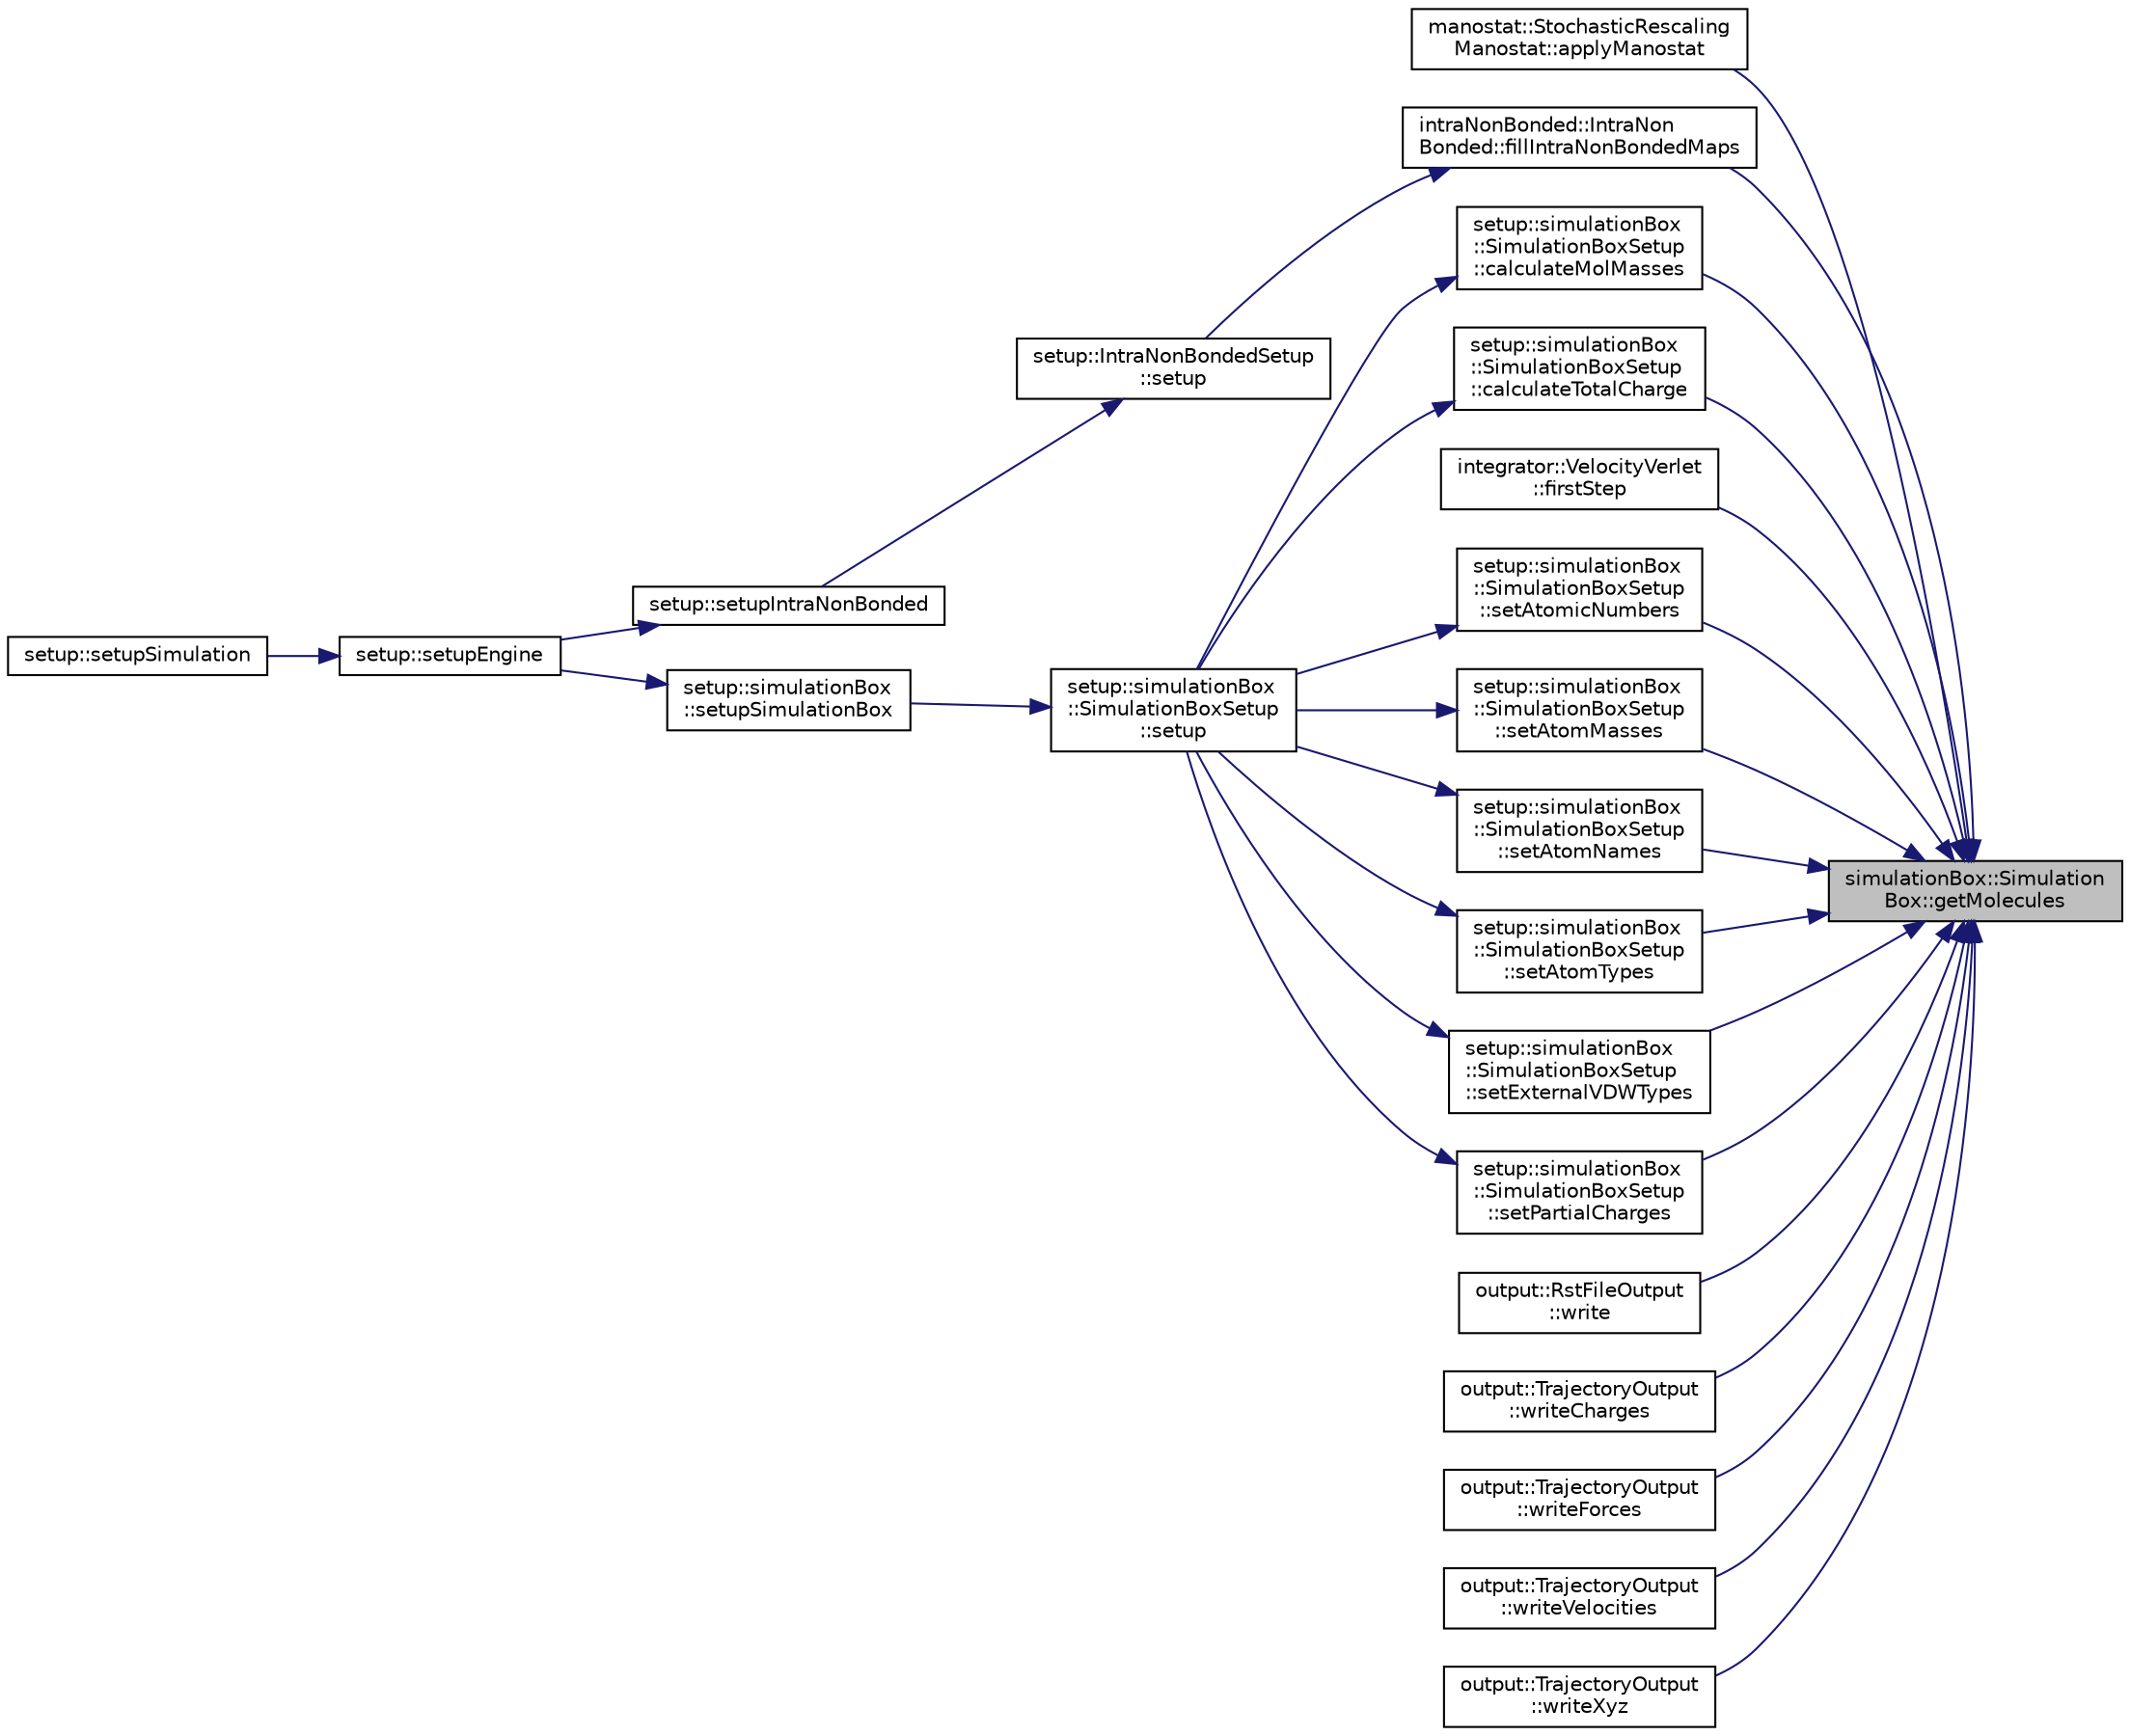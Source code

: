 digraph "simulationBox::SimulationBox::getMolecules"
{
 // LATEX_PDF_SIZE
  edge [fontname="Helvetica",fontsize="10",labelfontname="Helvetica",labelfontsize="10"];
  node [fontname="Helvetica",fontsize="10",shape=record];
  rankdir="RL";
  Node1 [label="simulationBox::Simulation\lBox::getMolecules",height=0.2,width=0.4,color="black", fillcolor="grey75", style="filled", fontcolor="black",tooltip=" "];
  Node1 -> Node2 [dir="back",color="midnightblue",fontsize="10",style="solid",fontname="Helvetica"];
  Node2 [label="manostat::StochasticRescaling\lManostat::applyManostat",height=0.2,width=0.4,color="black", fillcolor="white", style="filled",URL="$classmanostat_1_1StochasticRescalingManostat.html#a3cb62a6015c81459038cfcd2c8991aff",tooltip="apply Stochastic Rescaling manostat for NPT ensemble"];
  Node1 -> Node3 [dir="back",color="midnightblue",fontsize="10",style="solid",fontname="Helvetica"];
  Node3 [label="setup::simulationBox\l::SimulationBoxSetup\l::calculateMolMasses",height=0.2,width=0.4,color="black", fillcolor="white", style="filled",URL="$classsetup_1_1simulationBox_1_1SimulationBoxSetup.html#a9a0d860e0ecca6f297d13f84b84165c7",tooltip="calculates the molecular mass of each molecule in the simulation box"];
  Node3 -> Node4 [dir="back",color="midnightblue",fontsize="10",style="solid",fontname="Helvetica"];
  Node4 [label="setup::simulationBox\l::SimulationBoxSetup\l::setup",height=0.2,width=0.4,color="black", fillcolor="white", style="filled",URL="$classsetup_1_1simulationBox_1_1SimulationBoxSetup.html#a948550ca78296bf6fb5694bdaf95afdf",tooltip="setup simulation box"];
  Node4 -> Node5 [dir="back",color="midnightblue",fontsize="10",style="solid",fontname="Helvetica"];
  Node5 [label="setup::simulationBox\l::setupSimulationBox",height=0.2,width=0.4,color="black", fillcolor="white", style="filled",URL="$namespacesetup_1_1simulationBox.html#a2cb3fb489992e090325f4af5c42917c2",tooltip="wrapper to create SetupSimulationBox object and call setup"];
  Node5 -> Node6 [dir="back",color="midnightblue",fontsize="10",style="solid",fontname="Helvetica"];
  Node6 [label="setup::setupEngine",height=0.2,width=0.4,color="black", fillcolor="white", style="filled",URL="$namespacesetup.html#aa83171046bbca205b3db6e0cd2dbc4e1",tooltip="setup the engine"];
  Node6 -> Node7 [dir="back",color="midnightblue",fontsize="10",style="solid",fontname="Helvetica"];
  Node7 [label="setup::setupSimulation",height=0.2,width=0.4,color="black", fillcolor="white", style="filled",URL="$namespacesetup.html#a1c000cdfa46aed7d8018017635915ae1",tooltip="setup the engine"];
  Node1 -> Node8 [dir="back",color="midnightblue",fontsize="10",style="solid",fontname="Helvetica"];
  Node8 [label="setup::simulationBox\l::SimulationBoxSetup\l::calculateTotalCharge",height=0.2,width=0.4,color="black", fillcolor="white", style="filled",URL="$classsetup_1_1simulationBox_1_1SimulationBoxSetup.html#a7b5032b523068d4505803e1efa310900",tooltip="Calculates the total charge of the simulation box."];
  Node8 -> Node4 [dir="back",color="midnightblue",fontsize="10",style="solid",fontname="Helvetica"];
  Node1 -> Node9 [dir="back",color="midnightblue",fontsize="10",style="solid",fontname="Helvetica"];
  Node9 [label="intraNonBonded::IntraNon\lBonded::fillIntraNonBondedMaps",height=0.2,width=0.4,color="black", fillcolor="white", style="filled",URL="$classintraNonBonded_1_1IntraNonBonded.html#a34edde341cda0fd7a045f467bf2845b2",tooltip="fill the _intraNonBondedMaps vector with IntraNonBondedMap objects"];
  Node9 -> Node10 [dir="back",color="midnightblue",fontsize="10",style="solid",fontname="Helvetica"];
  Node10 [label="setup::IntraNonBondedSetup\l::setup",height=0.2,width=0.4,color="black", fillcolor="white", style="filled",URL="$classsetup_1_1IntraNonBondedSetup.html#ab1f65245613fc2b368611b02ad124f89",tooltip="Setup intra non bonded interactions."];
  Node10 -> Node11 [dir="back",color="midnightblue",fontsize="10",style="solid",fontname="Helvetica"];
  Node11 [label="setup::setupIntraNonBonded",height=0.2,width=0.4,color="black", fillcolor="white", style="filled",URL="$namespacesetup.html#a6ce22fdfb227342358b4e2c8bdd6d948",tooltip="wrapper to construct IntraNonBondedSetup object and setup the intra non bonded interactions"];
  Node11 -> Node6 [dir="back",color="midnightblue",fontsize="10",style="solid",fontname="Helvetica"];
  Node1 -> Node12 [dir="back",color="midnightblue",fontsize="10",style="solid",fontname="Helvetica"];
  Node12 [label="integrator::VelocityVerlet\l::firstStep",height=0.2,width=0.4,color="black", fillcolor="white", style="filled",URL="$classintegrator_1_1VelocityVerlet.html#a3e53eae7dc875fa36b884bcff3b0af99",tooltip="applies first half step of velocity verlet algorithm"];
  Node1 -> Node13 [dir="back",color="midnightblue",fontsize="10",style="solid",fontname="Helvetica"];
  Node13 [label="setup::simulationBox\l::SimulationBoxSetup\l::setAtomicNumbers",height=0.2,width=0.4,color="black", fillcolor="white", style="filled",URL="$classsetup_1_1simulationBox_1_1SimulationBoxSetup.html#a0c7c4074b2d4d6d655f0349d838800ea",tooltip="Sets the atomic number of each atom in the simulation box."];
  Node13 -> Node4 [dir="back",color="midnightblue",fontsize="10",style="solid",fontname="Helvetica"];
  Node1 -> Node14 [dir="back",color="midnightblue",fontsize="10",style="solid",fontname="Helvetica"];
  Node14 [label="setup::simulationBox\l::SimulationBoxSetup\l::setAtomMasses",height=0.2,width=0.4,color="black", fillcolor="white", style="filled",URL="$classsetup_1_1simulationBox_1_1SimulationBoxSetup.html#a0cd4e19f6120257794d174cd280514c1",tooltip="Sets the mass of each atom in the simulation box."];
  Node14 -> Node4 [dir="back",color="midnightblue",fontsize="10",style="solid",fontname="Helvetica"];
  Node1 -> Node15 [dir="back",color="midnightblue",fontsize="10",style="solid",fontname="Helvetica"];
  Node15 [label="setup::simulationBox\l::SimulationBoxSetup\l::setAtomNames",height=0.2,width=0.4,color="black", fillcolor="white", style="filled",URL="$classsetup_1_1simulationBox_1_1SimulationBoxSetup.html#ad8595672617298b2db20008ccfa087eb",tooltip="set all atomNames in atoms from moleculeTypes"];
  Node15 -> Node4 [dir="back",color="midnightblue",fontsize="10",style="solid",fontname="Helvetica"];
  Node1 -> Node16 [dir="back",color="midnightblue",fontsize="10",style="solid",fontname="Helvetica"];
  Node16 [label="setup::simulationBox\l::SimulationBoxSetup\l::setAtomTypes",height=0.2,width=0.4,color="black", fillcolor="white", style="filled",URL="$classsetup_1_1simulationBox_1_1SimulationBoxSetup.html#a13738e38e4e49a204a834c7b3151746b",tooltip="set all external and internal atom types for _atoms from _moleculeTypes"];
  Node16 -> Node4 [dir="back",color="midnightblue",fontsize="10",style="solid",fontname="Helvetica"];
  Node1 -> Node17 [dir="back",color="midnightblue",fontsize="10",style="solid",fontname="Helvetica"];
  Node17 [label="setup::simulationBox\l::SimulationBoxSetup\l::setExternalVDWTypes",height=0.2,width=0.4,color="black", fillcolor="white", style="filled",URL="$classsetup_1_1simulationBox_1_1SimulationBoxSetup.html#a411fce87eec944f7c833221dd561e60e",tooltip="set all external van der Waals types in atoms from moleculeTypes"];
  Node17 -> Node4 [dir="back",color="midnightblue",fontsize="10",style="solid",fontname="Helvetica"];
  Node1 -> Node18 [dir="back",color="midnightblue",fontsize="10",style="solid",fontname="Helvetica"];
  Node18 [label="setup::simulationBox\l::SimulationBoxSetup\l::setPartialCharges",height=0.2,width=0.4,color="black", fillcolor="white", style="filled",URL="$classsetup_1_1simulationBox_1_1SimulationBoxSetup.html#a1b9b2afc5b8fc30549a8ccfcb9d5188e",tooltip="set all partial charges in atoms from _moleculeTypes"];
  Node18 -> Node4 [dir="back",color="midnightblue",fontsize="10",style="solid",fontname="Helvetica"];
  Node1 -> Node19 [dir="back",color="midnightblue",fontsize="10",style="solid",fontname="Helvetica"];
  Node19 [label="output::RstFileOutput\l::write",height=0.2,width=0.4,color="black", fillcolor="white", style="filled",URL="$classoutput_1_1RstFileOutput.html#a8ddb2b5704b8f72e874559684985fe0e",tooltip="Write the restart file."];
  Node1 -> Node20 [dir="back",color="midnightblue",fontsize="10",style="solid",fontname="Helvetica"];
  Node20 [label="output::TrajectoryOutput\l::writeCharges",height=0.2,width=0.4,color="black", fillcolor="white", style="filled",URL="$classoutput_1_1TrajectoryOutput.html#acad2152a4ec8b61dfae7f6a1e1fd3781",tooltip="Write charges file."];
  Node1 -> Node21 [dir="back",color="midnightblue",fontsize="10",style="solid",fontname="Helvetica"];
  Node21 [label="output::TrajectoryOutput\l::writeForces",height=0.2,width=0.4,color="black", fillcolor="white", style="filled",URL="$classoutput_1_1TrajectoryOutput.html#aed66f6fe5bf054c5506a9a0a725b5fe1",tooltip="Write forces file."];
  Node1 -> Node22 [dir="back",color="midnightblue",fontsize="10",style="solid",fontname="Helvetica"];
  Node22 [label="output::TrajectoryOutput\l::writeVelocities",height=0.2,width=0.4,color="black", fillcolor="white", style="filled",URL="$classoutput_1_1TrajectoryOutput.html#a6f1f94274e8ab14ebab91daba792c6a8",tooltip="Write velocities file."];
  Node1 -> Node23 [dir="back",color="midnightblue",fontsize="10",style="solid",fontname="Helvetica"];
  Node23 [label="output::TrajectoryOutput\l::writeXyz",height=0.2,width=0.4,color="black", fillcolor="white", style="filled",URL="$classoutput_1_1TrajectoryOutput.html#a2a2b5461c5274191208c6049a038a900",tooltip="Write xyz file."];
}
